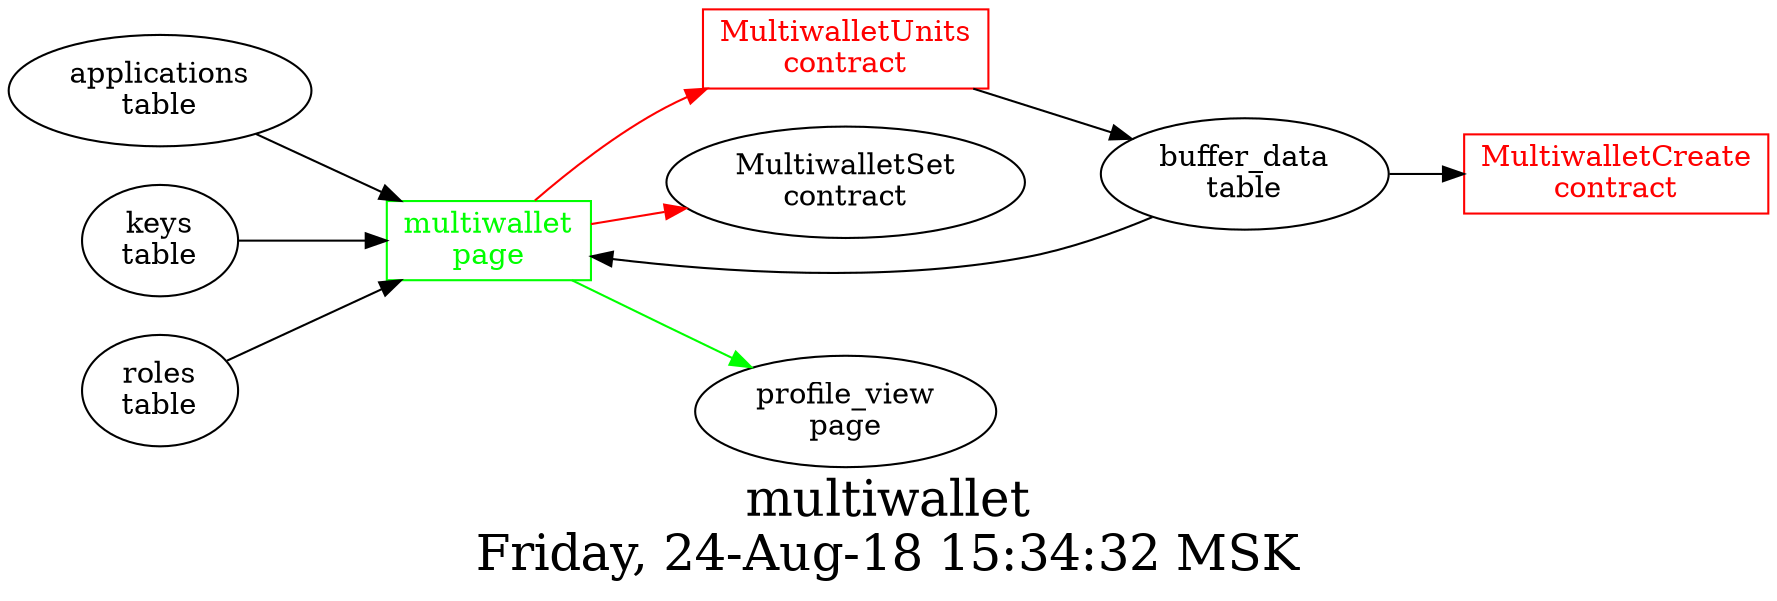 digraph G {
graph [
  fontsize="24";
  label="multiwallet\nFriday, 24-Aug-18 15:34:32 MSK";
  nojustify=true;
  ordering=out;
  rankdir=LR;
  size="30";
];
"multiwallet\npage" -> "MultiwalletUnits\ncontract"  [ color=red ]
"multiwallet\npage" -> "MultiwalletSet\ncontract"  [ color=red ]
"applications\ntable" -> "multiwallet\npage"
"keys\ntable" -> "multiwallet\npage"
"buffer_data\ntable" -> "multiwallet\npage"
"roles\ntable" -> "multiwallet\npage"
"multiwallet\npage" -> "profile_view\npage"  [ color=green ]
"multiwallet\npage" [color=green, fontcolor=green, group=pages, shape=record];
"buffer_data\ntable" -> "MultiwalletCreate\ncontract"
"MultiwalletCreate\ncontract" [color=red, fontcolor=red, group=contracts, shape=record];
"MultiwalletUnits\ncontract" -> "buffer_data\ntable"  [ color="" ]
"MultiwalletUnits\ncontract" [color=red, fontcolor=red, group=contracts, shape=record];
}
